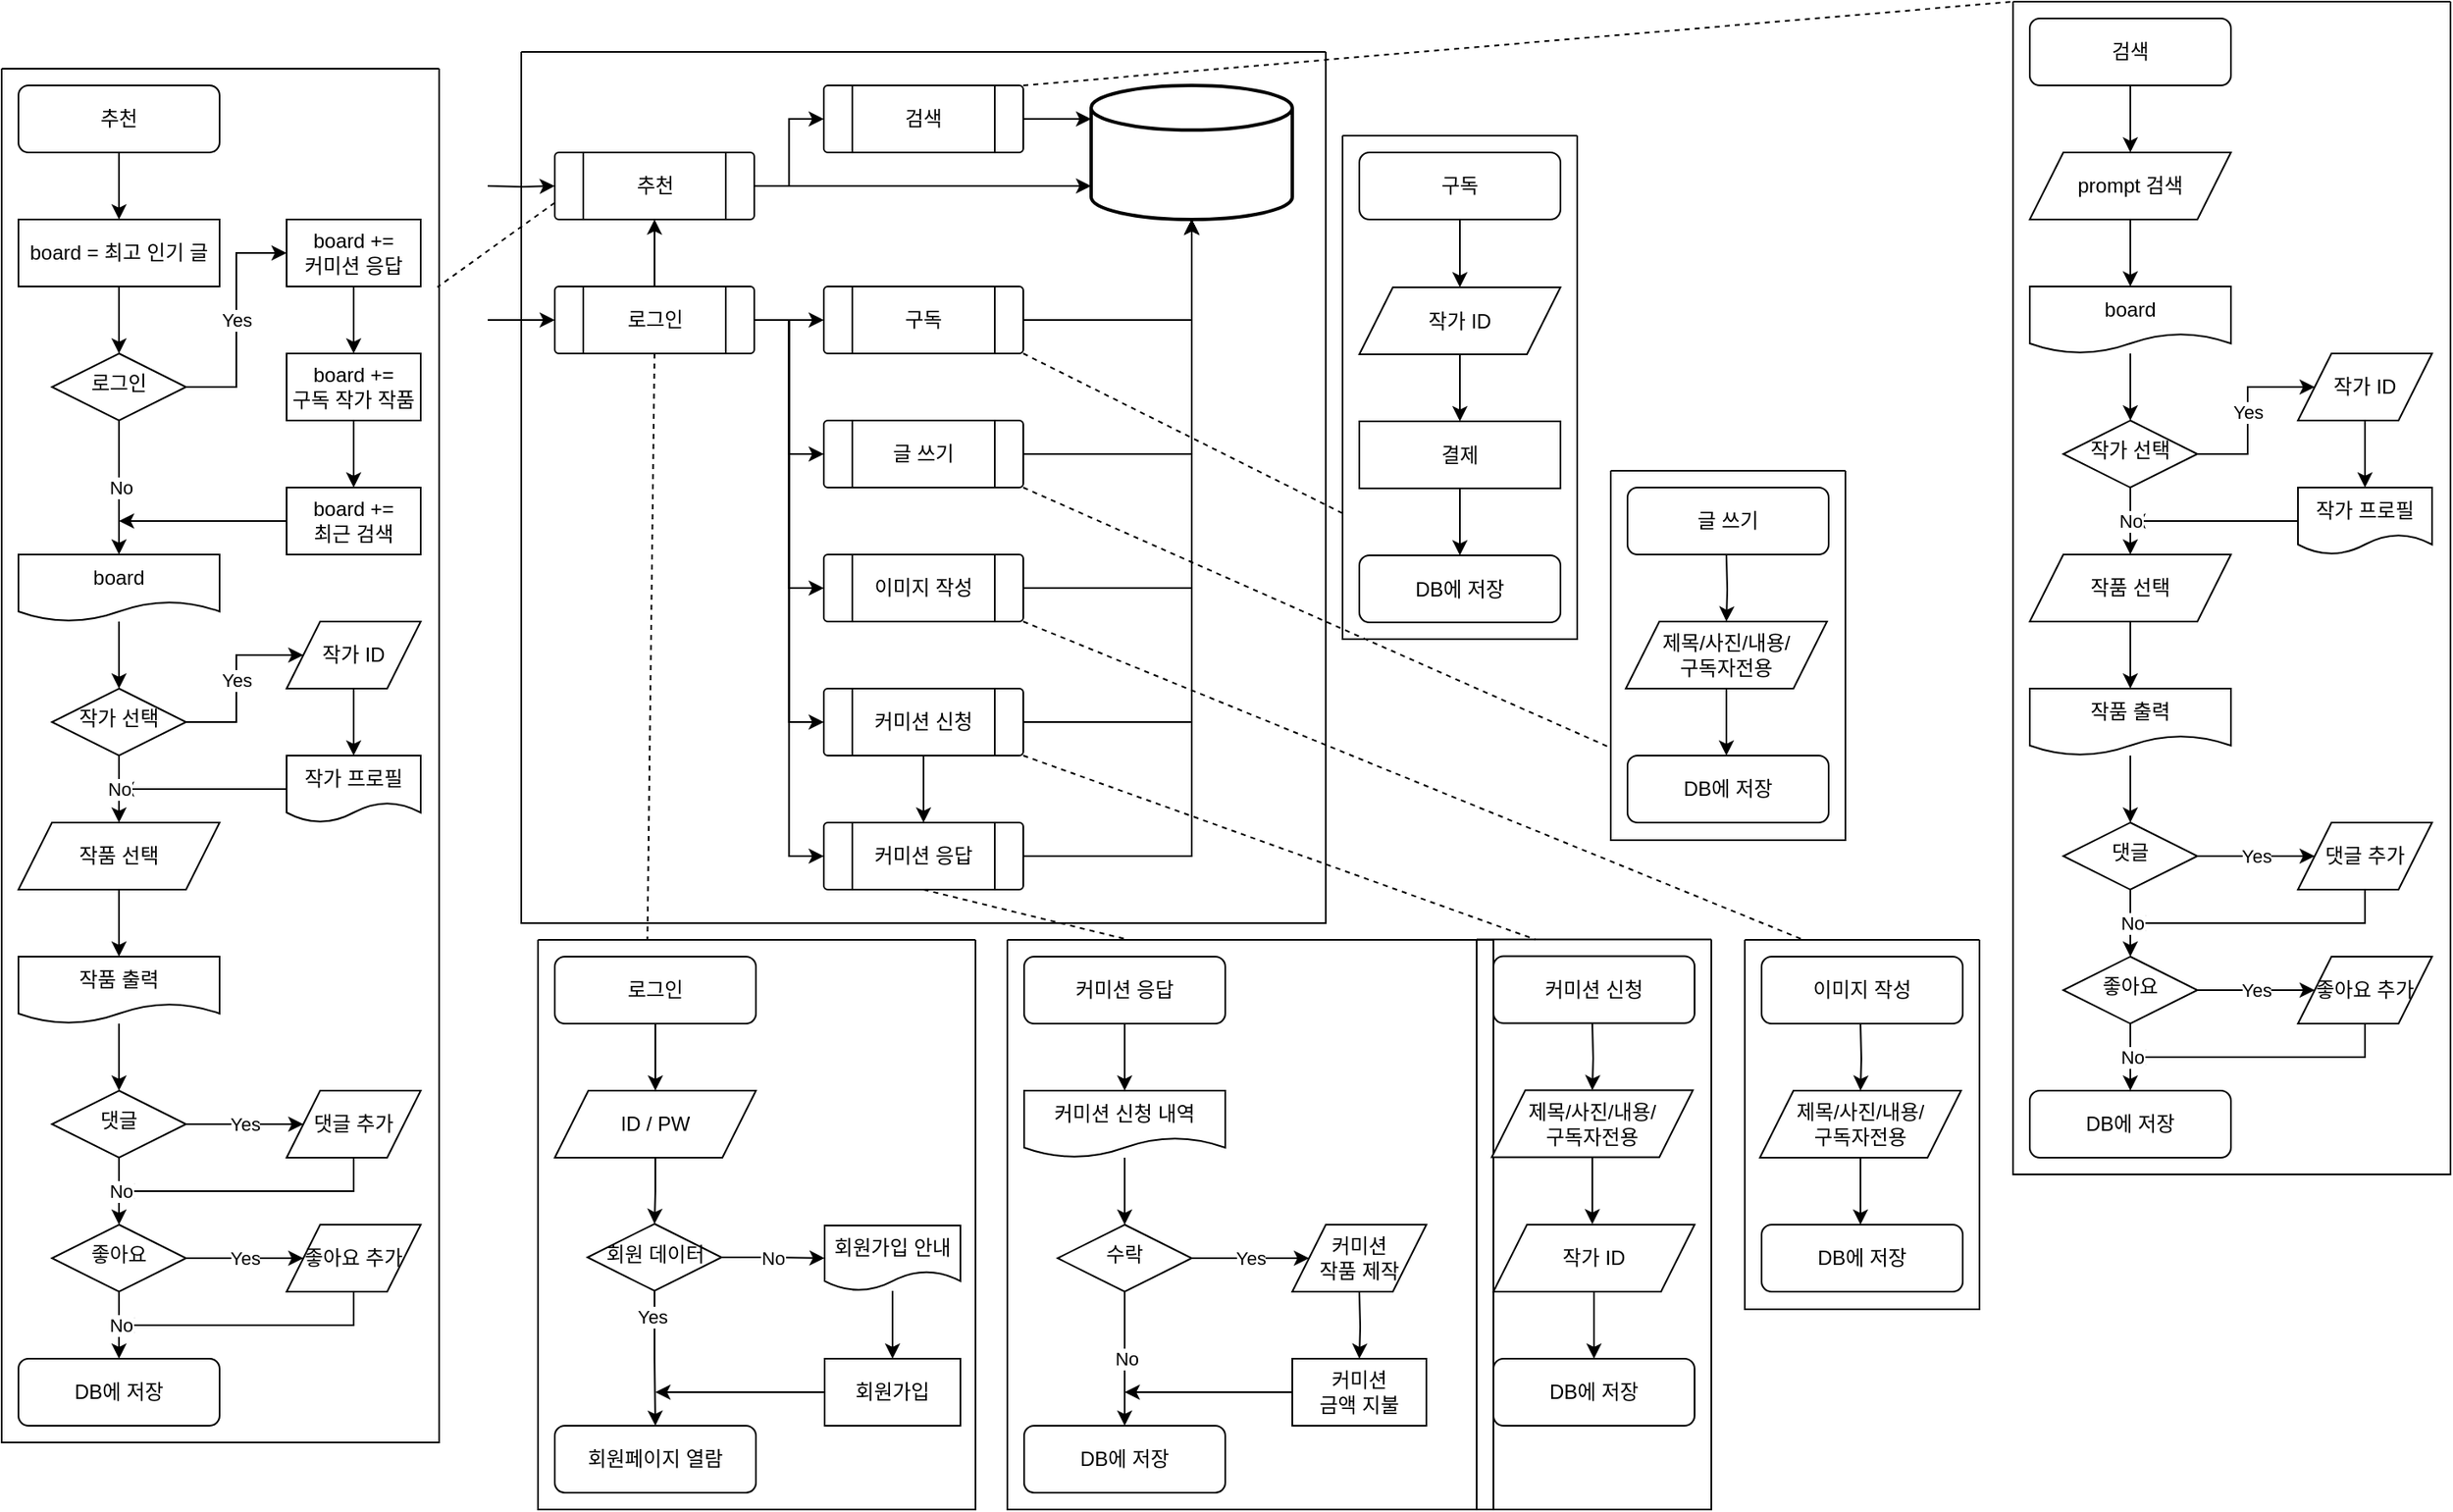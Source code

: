 <mxfile version="21.6.2" type="github">
  <diagram name="Page-1" id="c7558073-3199-34d8-9f00-42111426c3f3">
    <mxGraphModel dx="-404" dy="-124" grid="1" gridSize="10" guides="1" tooltips="1" connect="1" arrows="1" fold="1" page="1" pageScale="1" pageWidth="826" pageHeight="1169" background="none" math="0" shadow="0">
      <root>
        <mxCell id="0" />
        <mxCell id="1" parent="0" />
        <mxCell id="W5FHBdrVrM4bAVWQO_oc-2" value="글 쓰기" style="rounded=1;whiteSpace=wrap;html=1;fontSize=12;glass=0;strokeWidth=1;shadow=0;" vertex="1" parent="1">
          <mxGeometry x="3520" y="1480" width="120" height="40" as="geometry" />
        </mxCell>
        <mxCell id="W5FHBdrVrM4bAVWQO_oc-13" value="로그인" style="rounded=1;whiteSpace=wrap;html=1;fontSize=12;glass=0;strokeWidth=1;shadow=0;" vertex="1" parent="1">
          <mxGeometry x="2880" y="1760" width="120" height="40" as="geometry" />
        </mxCell>
        <mxCell id="W5FHBdrVrM4bAVWQO_oc-14" style="edgeStyle=orthogonalEdgeStyle;rounded=0;orthogonalLoop=1;jettySize=auto;html=1;entryX=0.5;entryY=0;entryDx=0;entryDy=0;" edge="1" source="W5FHBdrVrM4bAVWQO_oc-17" target="W5FHBdrVrM4bAVWQO_oc-18" parent="1">
          <mxGeometry relative="1" as="geometry">
            <mxPoint x="2930" y="2410" as="targetPoint" />
          </mxGeometry>
        </mxCell>
        <mxCell id="W5FHBdrVrM4bAVWQO_oc-15" value="Yes" style="edgeLabel;html=1;align=center;verticalAlign=middle;resizable=0;points=[];" vertex="1" connectable="0" parent="W5FHBdrVrM4bAVWQO_oc-14">
          <mxGeometry x="-0.622" y="-2" relative="1" as="geometry">
            <mxPoint as="offset" />
          </mxGeometry>
        </mxCell>
        <mxCell id="W5FHBdrVrM4bAVWQO_oc-16" value="No" style="edgeStyle=orthogonalEdgeStyle;rounded=0;orthogonalLoop=1;jettySize=auto;html=1;exitX=1;exitY=0.5;exitDx=0;exitDy=0;entryX=0;entryY=0.5;entryDx=0;entryDy=0;" edge="1" source="W5FHBdrVrM4bAVWQO_oc-17" target="W5FHBdrVrM4bAVWQO_oc-26" parent="1">
          <mxGeometry relative="1" as="geometry" />
        </mxCell>
        <mxCell id="W5FHBdrVrM4bAVWQO_oc-17" value="회원 데이터" style="rhombus;whiteSpace=wrap;html=1;shadow=0;fontFamily=Helvetica;fontSize=12;align=center;strokeWidth=1;spacing=6;spacingTop=-4;" vertex="1" parent="1">
          <mxGeometry x="2899.5" y="1919.5" width="80" height="40" as="geometry" />
        </mxCell>
        <mxCell id="W5FHBdrVrM4bAVWQO_oc-18" value="회원페이지 열람" style="rounded=1;whiteSpace=wrap;html=1;fontSize=12;glass=0;strokeWidth=1;shadow=0;" vertex="1" parent="1">
          <mxGeometry x="2880" y="2040" width="120" height="40" as="geometry" />
        </mxCell>
        <mxCell id="W5FHBdrVrM4bAVWQO_oc-19" style="edgeStyle=orthogonalEdgeStyle;rounded=0;orthogonalLoop=1;jettySize=auto;html=1;entryX=0.5;entryY=0;entryDx=0;entryDy=0;exitX=0.5;exitY=1;exitDx=0;exitDy=0;" edge="1" source="W5FHBdrVrM4bAVWQO_oc-13" target="W5FHBdrVrM4bAVWQO_oc-21" parent="1">
          <mxGeometry relative="1" as="geometry">
            <mxPoint x="2940" y="1874" as="sourcePoint" />
          </mxGeometry>
        </mxCell>
        <mxCell id="W5FHBdrVrM4bAVWQO_oc-20" style="edgeStyle=orthogonalEdgeStyle;rounded=0;orthogonalLoop=1;jettySize=auto;html=1;entryX=0.5;entryY=0;entryDx=0;entryDy=0;" edge="1" source="W5FHBdrVrM4bAVWQO_oc-21" target="W5FHBdrVrM4bAVWQO_oc-17" parent="1">
          <mxGeometry relative="1" as="geometry" />
        </mxCell>
        <mxCell id="W5FHBdrVrM4bAVWQO_oc-21" value="ID / PW" style="shape=parallelogram;perimeter=parallelogramPerimeter;whiteSpace=wrap;html=1;fixedSize=1;" vertex="1" parent="1">
          <mxGeometry x="2880" y="1840" width="120" height="40" as="geometry" />
        </mxCell>
        <mxCell id="W5FHBdrVrM4bAVWQO_oc-22" style="edgeStyle=orthogonalEdgeStyle;rounded=0;orthogonalLoop=1;jettySize=auto;html=1;" edge="1" source="W5FHBdrVrM4bAVWQO_oc-23" parent="1">
          <mxGeometry relative="1" as="geometry">
            <mxPoint x="2940" y="2020" as="targetPoint" />
          </mxGeometry>
        </mxCell>
        <mxCell id="W5FHBdrVrM4bAVWQO_oc-23" value="회원가입" style="rounded=0;whiteSpace=wrap;html=1;" vertex="1" parent="1">
          <mxGeometry x="3041" y="2000" width="81" height="40" as="geometry" />
        </mxCell>
        <mxCell id="W5FHBdrVrM4bAVWQO_oc-25" style="edgeStyle=orthogonalEdgeStyle;rounded=0;orthogonalLoop=1;jettySize=auto;html=1;entryX=0.5;entryY=0;entryDx=0;entryDy=0;" edge="1" source="W5FHBdrVrM4bAVWQO_oc-26" target="W5FHBdrVrM4bAVWQO_oc-23" parent="1">
          <mxGeometry relative="1" as="geometry" />
        </mxCell>
        <mxCell id="W5FHBdrVrM4bAVWQO_oc-26" value="회원가입 안내" style="shape=document;whiteSpace=wrap;html=1;boundedLbl=1;" vertex="1" parent="1">
          <mxGeometry x="3041" y="1920.5" width="81" height="39" as="geometry" />
        </mxCell>
        <mxCell id="W5FHBdrVrM4bAVWQO_oc-27" style="edgeStyle=orthogonalEdgeStyle;rounded=0;orthogonalLoop=1;jettySize=auto;html=1;" edge="1" source="W5FHBdrVrM4bAVWQO_oc-28" parent="1">
          <mxGeometry relative="1" as="geometry">
            <mxPoint x="3220" y="1840" as="targetPoint" />
          </mxGeometry>
        </mxCell>
        <mxCell id="W5FHBdrVrM4bAVWQO_oc-28" value="커미션 응답" style="rounded=1;whiteSpace=wrap;html=1;fontSize=12;glass=0;strokeWidth=1;shadow=0;" vertex="1" parent="1">
          <mxGeometry x="3160" y="1760" width="120" height="40" as="geometry" />
        </mxCell>
        <mxCell id="W5FHBdrVrM4bAVWQO_oc-39" value="" style="swimlane;whiteSpace=wrap;html=1;startSize=0;" vertex="1" parent="1">
          <mxGeometry x="3510" y="1470" width="140" height="220.5" as="geometry" />
        </mxCell>
        <mxCell id="W5FHBdrVrM4bAVWQO_oc-7" style="edgeStyle=orthogonalEdgeStyle;rounded=0;orthogonalLoop=1;jettySize=auto;html=1;entryX=0.5;entryY=0;entryDx=0;entryDy=0;" edge="1" target="W5FHBdrVrM4bAVWQO_oc-9" parent="W5FHBdrVrM4bAVWQO_oc-39">
          <mxGeometry relative="1" as="geometry">
            <mxPoint x="69" y="50" as="sourcePoint" />
          </mxGeometry>
        </mxCell>
        <mxCell id="W5FHBdrVrM4bAVWQO_oc-8" style="edgeStyle=orthogonalEdgeStyle;rounded=0;orthogonalLoop=1;jettySize=auto;html=1;entryX=0.5;entryY=0;entryDx=0;entryDy=0;" edge="1" source="W5FHBdrVrM4bAVWQO_oc-9" parent="W5FHBdrVrM4bAVWQO_oc-39">
          <mxGeometry relative="1" as="geometry">
            <mxPoint x="69" y="170" as="targetPoint" />
          </mxGeometry>
        </mxCell>
        <mxCell id="W5FHBdrVrM4bAVWQO_oc-9" value="제목/사진/내용/&lt;br&gt;구독자전용" style="shape=parallelogram;perimeter=parallelogramPerimeter;whiteSpace=wrap;html=1;fixedSize=1;" vertex="1" parent="W5FHBdrVrM4bAVWQO_oc-39">
          <mxGeometry x="9" y="90" width="120" height="40" as="geometry" />
        </mxCell>
        <mxCell id="W5FHBdrVrM4bAVWQO_oc-6" value="DB에 저장" style="rounded=1;whiteSpace=wrap;html=1;fontSize=12;glass=0;strokeWidth=1;shadow=0;" vertex="1" parent="W5FHBdrVrM4bAVWQO_oc-39">
          <mxGeometry x="10" y="170" width="120" height="40" as="geometry" />
        </mxCell>
        <mxCell id="W5FHBdrVrM4bAVWQO_oc-41" value="" style="swimlane;whiteSpace=wrap;html=1;startSize=0;" vertex="1" parent="1">
          <mxGeometry x="2870" y="1750" width="261" height="340" as="geometry" />
        </mxCell>
        <mxCell id="W5FHBdrVrM4bAVWQO_oc-42" value="" style="swimlane;startSize=0;" vertex="1" parent="1">
          <mxGeometry x="3150" y="1750" width="290" height="340" as="geometry" />
        </mxCell>
        <mxCell id="W5FHBdrVrM4bAVWQO_oc-31" value="커미션 신청 내역" style="shape=document;whiteSpace=wrap;html=1;boundedLbl=1;" vertex="1" parent="W5FHBdrVrM4bAVWQO_oc-42">
          <mxGeometry x="10" y="90" width="120" height="40" as="geometry" />
        </mxCell>
        <mxCell id="W5FHBdrVrM4bAVWQO_oc-32" value="Yes" style="edgeStyle=orthogonalEdgeStyle;rounded=0;orthogonalLoop=1;jettySize=auto;html=1;entryX=0;entryY=0.5;entryDx=0;entryDy=0;" edge="1" source="W5FHBdrVrM4bAVWQO_oc-34" parent="W5FHBdrVrM4bAVWQO_oc-42" target="W5FHBdrVrM4bAVWQO_oc-186">
          <mxGeometry relative="1" as="geometry">
            <mxPoint x="170" y="190" as="targetPoint" />
          </mxGeometry>
        </mxCell>
        <mxCell id="W5FHBdrVrM4bAVWQO_oc-33" value="No" style="edgeStyle=orthogonalEdgeStyle;rounded=0;orthogonalLoop=1;jettySize=auto;html=1;entryX=0.5;entryY=0;entryDx=0;entryDy=0;" edge="1" source="W5FHBdrVrM4bAVWQO_oc-34" parent="W5FHBdrVrM4bAVWQO_oc-42">
          <mxGeometry relative="1" as="geometry">
            <mxPoint x="70" y="290" as="targetPoint" />
          </mxGeometry>
        </mxCell>
        <mxCell id="W5FHBdrVrM4bAVWQO_oc-34" value="수락" style="rhombus;whiteSpace=wrap;html=1;shadow=0;fontFamily=Helvetica;fontSize=12;align=center;strokeWidth=1;spacing=6;spacingTop=-4;" vertex="1" parent="W5FHBdrVrM4bAVWQO_oc-42">
          <mxGeometry x="30" y="170" width="80" height="40" as="geometry" />
        </mxCell>
        <mxCell id="W5FHBdrVrM4bAVWQO_oc-30" style="edgeStyle=orthogonalEdgeStyle;rounded=0;orthogonalLoop=1;jettySize=auto;html=1;" edge="1" source="W5FHBdrVrM4bAVWQO_oc-31" target="W5FHBdrVrM4bAVWQO_oc-34" parent="W5FHBdrVrM4bAVWQO_oc-42">
          <mxGeometry relative="1" as="geometry" />
        </mxCell>
        <mxCell id="W5FHBdrVrM4bAVWQO_oc-36" style="edgeStyle=orthogonalEdgeStyle;rounded=0;orthogonalLoop=1;jettySize=auto;html=1;" edge="1" source="W5FHBdrVrM4bAVWQO_oc-37" parent="W5FHBdrVrM4bAVWQO_oc-42">
          <mxGeometry relative="1" as="geometry">
            <mxPoint x="70" y="270" as="targetPoint" />
          </mxGeometry>
        </mxCell>
        <mxCell id="W5FHBdrVrM4bAVWQO_oc-37" value="커미션 &lt;br&gt;금액 지불" style="rounded=0;whiteSpace=wrap;html=1;" vertex="1" parent="W5FHBdrVrM4bAVWQO_oc-42">
          <mxGeometry x="170" y="250" width="80" height="40" as="geometry" />
        </mxCell>
        <mxCell id="W5FHBdrVrM4bAVWQO_oc-38" value="DB에 저장" style="rounded=1;whiteSpace=wrap;html=1;fontSize=12;glass=0;strokeWidth=1;shadow=0;" vertex="1" parent="W5FHBdrVrM4bAVWQO_oc-42">
          <mxGeometry x="10" y="290" width="120" height="40" as="geometry" />
        </mxCell>
        <mxCell id="W5FHBdrVrM4bAVWQO_oc-185" style="edgeStyle=orthogonalEdgeStyle;rounded=0;orthogonalLoop=1;jettySize=auto;html=1;entryX=0.5;entryY=0;entryDx=0;entryDy=0;" edge="1" parent="W5FHBdrVrM4bAVWQO_oc-42" target="W5FHBdrVrM4bAVWQO_oc-37">
          <mxGeometry relative="1" as="geometry">
            <mxPoint x="210" y="210" as="sourcePoint" />
          </mxGeometry>
        </mxCell>
        <mxCell id="W5FHBdrVrM4bAVWQO_oc-186" value="커미션 &lt;br&gt;작품 제작" style="shape=parallelogram;perimeter=parallelogramPerimeter;whiteSpace=wrap;html=1;fixedSize=1;" vertex="1" parent="W5FHBdrVrM4bAVWQO_oc-42">
          <mxGeometry x="170" y="170" width="80" height="40" as="geometry" />
        </mxCell>
        <mxCell id="W5FHBdrVrM4bAVWQO_oc-110" value="구독" style="rounded=1;whiteSpace=wrap;html=1;fontSize=12;glass=0;strokeWidth=1;shadow=0;" vertex="1" parent="1">
          <mxGeometry x="3360" y="1280" width="120" height="40" as="geometry" />
        </mxCell>
        <mxCell id="W5FHBdrVrM4bAVWQO_oc-115" style="edgeStyle=orthogonalEdgeStyle;rounded=0;orthogonalLoop=1;jettySize=auto;html=1;entryX=0.5;entryY=0;entryDx=0;entryDy=0;exitX=0.5;exitY=1;exitDx=0;exitDy=0;" edge="1" target="W5FHBdrVrM4bAVWQO_oc-114" parent="1" source="W5FHBdrVrM4bAVWQO_oc-110">
          <mxGeometry relative="1" as="geometry">
            <mxPoint x="3420" y="1400" as="sourcePoint" />
          </mxGeometry>
        </mxCell>
        <mxCell id="W5FHBdrVrM4bAVWQO_oc-118" value="" style="swimlane;whiteSpace=wrap;html=1;startSize=0;" vertex="1" parent="1">
          <mxGeometry x="3350" y="1270" width="140" height="300.5" as="geometry" />
        </mxCell>
        <mxCell id="W5FHBdrVrM4bAVWQO_oc-111" value="DB에 저장" style="rounded=1;whiteSpace=wrap;html=1;fontSize=12;glass=0;strokeWidth=1;shadow=0;" vertex="1" parent="W5FHBdrVrM4bAVWQO_oc-118">
          <mxGeometry x="10" y="250.5" width="120" height="40" as="geometry" />
        </mxCell>
        <mxCell id="W5FHBdrVrM4bAVWQO_oc-113" style="edgeStyle=orthogonalEdgeStyle;rounded=0;orthogonalLoop=1;jettySize=auto;html=1;entryX=0.5;entryY=0;entryDx=0;entryDy=0;" edge="1" source="W5FHBdrVrM4bAVWQO_oc-114" parent="W5FHBdrVrM4bAVWQO_oc-118">
          <mxGeometry relative="1" as="geometry">
            <mxPoint x="70" y="170.5" as="targetPoint" />
          </mxGeometry>
        </mxCell>
        <mxCell id="W5FHBdrVrM4bAVWQO_oc-114" value="작가 ID" style="shape=parallelogram;perimeter=parallelogramPerimeter;whiteSpace=wrap;html=1;fixedSize=1;" vertex="1" parent="W5FHBdrVrM4bAVWQO_oc-118">
          <mxGeometry x="10" y="90.5" width="120" height="40" as="geometry" />
        </mxCell>
        <mxCell id="W5FHBdrVrM4bAVWQO_oc-116" style="edgeStyle=orthogonalEdgeStyle;rounded=0;orthogonalLoop=1;jettySize=auto;html=1;" edge="1" source="W5FHBdrVrM4bAVWQO_oc-117" target="W5FHBdrVrM4bAVWQO_oc-111" parent="W5FHBdrVrM4bAVWQO_oc-118">
          <mxGeometry relative="1" as="geometry" />
        </mxCell>
        <mxCell id="W5FHBdrVrM4bAVWQO_oc-117" value="결제" style="rounded=0;whiteSpace=wrap;html=1;" vertex="1" parent="W5FHBdrVrM4bAVWQO_oc-118">
          <mxGeometry x="10" y="170.5" width="120" height="40" as="geometry" />
        </mxCell>
        <mxCell id="W5FHBdrVrM4bAVWQO_oc-135" value="" style="swimlane;startSize=0;" vertex="1" parent="1">
          <mxGeometry x="2860" y="1220" width="480" height="520" as="geometry" />
        </mxCell>
        <mxCell id="W5FHBdrVrM4bAVWQO_oc-126" value="커미션 응답" style="verticalLabelPosition=middle;verticalAlign=middle;html=1;shape=process;whiteSpace=wrap;rounded=1;size=0.14;arcSize=6;labelPosition=center;align=center;" vertex="1" parent="W5FHBdrVrM4bAVWQO_oc-135">
          <mxGeometry x="180.5" y="460" width="119" height="40" as="geometry" />
        </mxCell>
        <mxCell id="W5FHBdrVrM4bAVWQO_oc-163" style="edgeStyle=orthogonalEdgeStyle;rounded=0;orthogonalLoop=1;jettySize=auto;html=1;entryX=0.5;entryY=0;entryDx=0;entryDy=0;" edge="1" parent="W5FHBdrVrM4bAVWQO_oc-135" source="W5FHBdrVrM4bAVWQO_oc-161" target="W5FHBdrVrM4bAVWQO_oc-126">
          <mxGeometry relative="1" as="geometry" />
        </mxCell>
        <mxCell id="W5FHBdrVrM4bAVWQO_oc-161" value="커미션 신청" style="verticalLabelPosition=middle;verticalAlign=middle;html=1;shape=process;whiteSpace=wrap;rounded=1;size=0.14;arcSize=6;labelPosition=center;align=center;" vertex="1" parent="W5FHBdrVrM4bAVWQO_oc-135">
          <mxGeometry x="180.5" y="380" width="119" height="40" as="geometry" />
        </mxCell>
        <mxCell id="W5FHBdrVrM4bAVWQO_oc-121" value="구독" style="verticalLabelPosition=middle;verticalAlign=middle;html=1;shape=process;whiteSpace=wrap;rounded=1;size=0.14;arcSize=6;labelPosition=center;align=center;" vertex="1" parent="W5FHBdrVrM4bAVWQO_oc-135">
          <mxGeometry x="180.5" y="140" width="119" height="40" as="geometry" />
        </mxCell>
        <mxCell id="W5FHBdrVrM4bAVWQO_oc-124" value="글 쓰기" style="verticalLabelPosition=middle;verticalAlign=middle;html=1;shape=process;whiteSpace=wrap;rounded=1;size=0.14;arcSize=6;labelPosition=center;align=center;" vertex="1" parent="W5FHBdrVrM4bAVWQO_oc-135">
          <mxGeometry x="180.5" y="220" width="119" height="40" as="geometry" />
        </mxCell>
        <mxCell id="W5FHBdrVrM4bAVWQO_oc-172" value="이미지 작성" style="verticalLabelPosition=middle;verticalAlign=middle;html=1;shape=process;whiteSpace=wrap;rounded=1;size=0.14;arcSize=6;labelPosition=center;align=center;" vertex="1" parent="W5FHBdrVrM4bAVWQO_oc-135">
          <mxGeometry x="180.5" y="300" width="119" height="40" as="geometry" />
        </mxCell>
        <mxCell id="W5FHBdrVrM4bAVWQO_oc-133" value="" style="strokeWidth=2;html=1;shape=mxgraph.flowchart.database;whiteSpace=wrap;" vertex="1" parent="W5FHBdrVrM4bAVWQO_oc-135">
          <mxGeometry x="340" y="20" width="120" height="80" as="geometry" />
        </mxCell>
        <mxCell id="W5FHBdrVrM4bAVWQO_oc-120" style="edgeStyle=orthogonalEdgeStyle;rounded=0;orthogonalLoop=1;jettySize=auto;html=1;" edge="1" source="W5FHBdrVrM4bAVWQO_oc-121" target="W5FHBdrVrM4bAVWQO_oc-133" parent="W5FHBdrVrM4bAVWQO_oc-135">
          <mxGeometry relative="1" as="geometry">
            <mxPoint x="520" y="100" as="targetPoint" />
          </mxGeometry>
        </mxCell>
        <mxCell id="W5FHBdrVrM4bAVWQO_oc-164" style="edgeStyle=orthogonalEdgeStyle;rounded=0;orthogonalLoop=1;jettySize=auto;html=1;" edge="1" parent="W5FHBdrVrM4bAVWQO_oc-135" source="W5FHBdrVrM4bAVWQO_oc-161" target="W5FHBdrVrM4bAVWQO_oc-133">
          <mxGeometry relative="1" as="geometry">
            <mxPoint x="520" y="100" as="targetPoint" />
          </mxGeometry>
        </mxCell>
        <mxCell id="W5FHBdrVrM4bAVWQO_oc-174" style="edgeStyle=orthogonalEdgeStyle;rounded=0;orthogonalLoop=1;jettySize=auto;html=1;" edge="1" parent="W5FHBdrVrM4bAVWQO_oc-135" source="W5FHBdrVrM4bAVWQO_oc-172" target="W5FHBdrVrM4bAVWQO_oc-133">
          <mxGeometry relative="1" as="geometry">
            <mxPoint x="520" y="100" as="targetPoint" />
          </mxGeometry>
        </mxCell>
        <mxCell id="W5FHBdrVrM4bAVWQO_oc-123" style="edgeStyle=orthogonalEdgeStyle;rounded=0;orthogonalLoop=1;jettySize=auto;html=1;" edge="1" source="W5FHBdrVrM4bAVWQO_oc-124" parent="W5FHBdrVrM4bAVWQO_oc-135" target="W5FHBdrVrM4bAVWQO_oc-133">
          <mxGeometry relative="1" as="geometry">
            <mxPoint x="520" y="100" as="targetPoint" />
          </mxGeometry>
        </mxCell>
        <mxCell id="W5FHBdrVrM4bAVWQO_oc-125" style="edgeStyle=orthogonalEdgeStyle;rounded=0;orthogonalLoop=1;jettySize=auto;html=1;" edge="1" source="W5FHBdrVrM4bAVWQO_oc-126" parent="W5FHBdrVrM4bAVWQO_oc-135" target="W5FHBdrVrM4bAVWQO_oc-133">
          <mxGeometry relative="1" as="geometry">
            <mxPoint x="520" y="100" as="targetPoint" />
          </mxGeometry>
        </mxCell>
        <mxCell id="W5FHBdrVrM4bAVWQO_oc-109" value="로그인" style="verticalLabelPosition=middle;verticalAlign=middle;html=1;shape=process;whiteSpace=wrap;rounded=1;size=0.14;arcSize=6;labelPosition=center;align=center;" vertex="1" parent="W5FHBdrVrM4bAVWQO_oc-135">
          <mxGeometry x="20" y="140" width="119" height="40" as="geometry" />
        </mxCell>
        <mxCell id="W5FHBdrVrM4bAVWQO_oc-105" style="edgeStyle=orthogonalEdgeStyle;rounded=0;orthogonalLoop=1;jettySize=auto;html=1;entryX=0;entryY=0.5;entryDx=0;entryDy=0;" edge="1" source="W5FHBdrVrM4bAVWQO_oc-109" target="W5FHBdrVrM4bAVWQO_oc-121" parent="W5FHBdrVrM4bAVWQO_oc-135">
          <mxGeometry relative="1" as="geometry" />
        </mxCell>
        <mxCell id="W5FHBdrVrM4bAVWQO_oc-106" style="edgeStyle=orthogonalEdgeStyle;rounded=0;orthogonalLoop=1;jettySize=auto;html=1;entryX=0;entryY=0.5;entryDx=0;entryDy=0;" edge="1" source="W5FHBdrVrM4bAVWQO_oc-109" target="W5FHBdrVrM4bAVWQO_oc-124" parent="W5FHBdrVrM4bAVWQO_oc-135">
          <mxGeometry relative="1" as="geometry" />
        </mxCell>
        <mxCell id="W5FHBdrVrM4bAVWQO_oc-107" style="edgeStyle=orthogonalEdgeStyle;rounded=0;orthogonalLoop=1;jettySize=auto;html=1;entryX=0;entryY=0.5;entryDx=0;entryDy=0;" edge="1" source="W5FHBdrVrM4bAVWQO_oc-109" target="W5FHBdrVrM4bAVWQO_oc-126" parent="W5FHBdrVrM4bAVWQO_oc-135">
          <mxGeometry relative="1" as="geometry" />
        </mxCell>
        <mxCell id="W5FHBdrVrM4bAVWQO_oc-162" style="edgeStyle=orthogonalEdgeStyle;rounded=0;orthogonalLoop=1;jettySize=auto;html=1;entryX=0;entryY=0.5;entryDx=0;entryDy=0;exitX=1;exitY=0.5;exitDx=0;exitDy=0;" edge="1" parent="W5FHBdrVrM4bAVWQO_oc-135" source="W5FHBdrVrM4bAVWQO_oc-109" target="W5FHBdrVrM4bAVWQO_oc-161">
          <mxGeometry relative="1" as="geometry">
            <mxPoint x="149" y="130" as="sourcePoint" />
            <mxPoint x="190" y="210" as="targetPoint" />
          </mxGeometry>
        </mxCell>
        <mxCell id="W5FHBdrVrM4bAVWQO_oc-173" style="edgeStyle=orthogonalEdgeStyle;rounded=0;orthogonalLoop=1;jettySize=auto;html=1;entryX=0;entryY=0.5;entryDx=0;entryDy=0;" edge="1" parent="W5FHBdrVrM4bAVWQO_oc-135" source="W5FHBdrVrM4bAVWQO_oc-109" target="W5FHBdrVrM4bAVWQO_oc-172">
          <mxGeometry relative="1" as="geometry" />
        </mxCell>
        <mxCell id="W5FHBdrVrM4bAVWQO_oc-192" style="edgeStyle=orthogonalEdgeStyle;rounded=0;orthogonalLoop=1;jettySize=auto;html=1;entryX=0;entryY=0.5;entryDx=0;entryDy=0;" edge="1" parent="W5FHBdrVrM4bAVWQO_oc-135" source="W5FHBdrVrM4bAVWQO_oc-128" target="W5FHBdrVrM4bAVWQO_oc-189">
          <mxGeometry relative="1" as="geometry" />
        </mxCell>
        <mxCell id="W5FHBdrVrM4bAVWQO_oc-128" value="추천" style="verticalLabelPosition=middle;verticalAlign=middle;html=1;shape=process;whiteSpace=wrap;rounded=1;size=0.14;arcSize=6;labelPosition=center;align=center;" vertex="1" parent="W5FHBdrVrM4bAVWQO_oc-135">
          <mxGeometry x="20" y="60" width="119" height="40" as="geometry" />
        </mxCell>
        <mxCell id="W5FHBdrVrM4bAVWQO_oc-134" style="edgeStyle=orthogonalEdgeStyle;rounded=0;orthogonalLoop=1;jettySize=auto;html=1;entryX=0;entryY=0.5;entryDx=0;entryDy=0;" edge="1" target="W5FHBdrVrM4bAVWQO_oc-128" parent="W5FHBdrVrM4bAVWQO_oc-135">
          <mxGeometry relative="1" as="geometry">
            <mxPoint x="-20" y="80" as="sourcePoint" />
            <mxPoint x="30" y="170" as="targetPoint" />
          </mxGeometry>
        </mxCell>
        <mxCell id="W5FHBdrVrM4bAVWQO_oc-108" style="edgeStyle=orthogonalEdgeStyle;rounded=0;orthogonalLoop=1;jettySize=auto;html=1;entryX=0.5;entryY=1;entryDx=0;entryDy=0;" edge="1" source="W5FHBdrVrM4bAVWQO_oc-109" target="W5FHBdrVrM4bAVWQO_oc-128" parent="W5FHBdrVrM4bAVWQO_oc-135">
          <mxGeometry relative="1" as="geometry" />
        </mxCell>
        <mxCell id="W5FHBdrVrM4bAVWQO_oc-127" style="edgeStyle=orthogonalEdgeStyle;rounded=0;orthogonalLoop=1;jettySize=auto;html=1;" edge="1" source="W5FHBdrVrM4bAVWQO_oc-128" target="W5FHBdrVrM4bAVWQO_oc-133" parent="W5FHBdrVrM4bAVWQO_oc-135">
          <mxGeometry relative="1" as="geometry">
            <mxPoint x="79.5" y="100" as="sourcePoint" />
            <mxPoint x="460" y="80" as="targetPoint" />
            <Array as="points">
              <mxPoint x="290" y="80" />
              <mxPoint x="290" y="80" />
            </Array>
          </mxGeometry>
        </mxCell>
        <mxCell id="W5FHBdrVrM4bAVWQO_oc-188" style="rounded=0;orthogonalLoop=1;jettySize=auto;html=1;" edge="1" parent="W5FHBdrVrM4bAVWQO_oc-135">
          <mxGeometry relative="1" as="geometry">
            <mxPoint x="-20" y="160" as="sourcePoint" />
            <mxPoint x="20" y="160" as="targetPoint" />
          </mxGeometry>
        </mxCell>
        <mxCell id="W5FHBdrVrM4bAVWQO_oc-191" style="edgeStyle=orthogonalEdgeStyle;rounded=0;orthogonalLoop=1;jettySize=auto;html=1;" edge="1" parent="W5FHBdrVrM4bAVWQO_oc-135" source="W5FHBdrVrM4bAVWQO_oc-189" target="W5FHBdrVrM4bAVWQO_oc-133">
          <mxGeometry relative="1" as="geometry">
            <Array as="points">
              <mxPoint x="420" y="40" />
              <mxPoint x="420" y="40" />
            </Array>
          </mxGeometry>
        </mxCell>
        <mxCell id="W5FHBdrVrM4bAVWQO_oc-189" value="검색" style="verticalLabelPosition=middle;verticalAlign=middle;html=1;shape=process;whiteSpace=wrap;rounded=1;size=0.14;arcSize=6;labelPosition=center;align=center;" vertex="1" parent="W5FHBdrVrM4bAVWQO_oc-135">
          <mxGeometry x="180.5" y="20" width="119" height="40" as="geometry" />
        </mxCell>
        <mxCell id="W5FHBdrVrM4bAVWQO_oc-137" value="" style="endArrow=none;dashed=1;html=1;rounded=0;entryX=0.25;entryY=0;entryDx=0;entryDy=0;exitX=0.5;exitY=1;exitDx=0;exitDy=0;" edge="1" source="W5FHBdrVrM4bAVWQO_oc-109" target="W5FHBdrVrM4bAVWQO_oc-41" parent="1">
          <mxGeometry width="50" height="50" relative="1" as="geometry">
            <mxPoint x="3730" y="1611" as="sourcePoint" />
            <mxPoint x="3000.5" y="1710" as="targetPoint" />
          </mxGeometry>
        </mxCell>
        <mxCell id="W5FHBdrVrM4bAVWQO_oc-138" value="" style="endArrow=none;dashed=1;html=1;rounded=0;entryX=0;entryY=0.75;entryDx=0;entryDy=0;exitX=1;exitY=1;exitDx=0;exitDy=0;" edge="1" source="W5FHBdrVrM4bAVWQO_oc-121" target="W5FHBdrVrM4bAVWQO_oc-118" parent="1">
          <mxGeometry width="50" height="50" relative="1" as="geometry">
            <mxPoint x="3269" y="1711" as="sourcePoint" />
            <mxPoint x="3311" y="1560" as="targetPoint" />
          </mxGeometry>
        </mxCell>
        <mxCell id="W5FHBdrVrM4bAVWQO_oc-139" value="" style="endArrow=none;dashed=1;html=1;rounded=0;entryX=0.25;entryY=0;entryDx=0;entryDy=0;exitX=0.5;exitY=1;exitDx=0;exitDy=0;" edge="1" source="W5FHBdrVrM4bAVWQO_oc-126" target="W5FHBdrVrM4bAVWQO_oc-42" parent="1">
          <mxGeometry width="50" height="50" relative="1" as="geometry">
            <mxPoint x="3090" y="1490" as="sourcePoint" />
            <mxPoint x="3222.5" y="1710" as="targetPoint" />
          </mxGeometry>
        </mxCell>
        <mxCell id="W5FHBdrVrM4bAVWQO_oc-140" value="" style="endArrow=none;dashed=1;html=1;rounded=0;entryX=0;entryY=0.75;entryDx=0;entryDy=0;exitX=1;exitY=1;exitDx=0;exitDy=0;" edge="1" source="W5FHBdrVrM4bAVWQO_oc-124" target="W5FHBdrVrM4bAVWQO_oc-39" parent="1">
          <mxGeometry width="50" height="50" relative="1" as="geometry">
            <mxPoint x="3250" y="1690" as="sourcePoint" />
            <mxPoint x="3245" y="1780" as="targetPoint" />
          </mxGeometry>
        </mxCell>
        <mxCell id="W5FHBdrVrM4bAVWQO_oc-141" value="" style="endArrow=none;dashed=1;html=1;rounded=0;exitX=0;exitY=0.75;exitDx=0;exitDy=0;entryX=0.996;entryY=0.159;entryDx=0;entryDy=0;entryPerimeter=0;" edge="1" source="W5FHBdrVrM4bAVWQO_oc-128" target="W5FHBdrVrM4bAVWQO_oc-63" parent="1">
          <mxGeometry width="50" height="50" relative="1" as="geometry">
            <mxPoint x="3090" y="1530" as="sourcePoint" />
            <mxPoint x="2991" y="1780" as="targetPoint" />
          </mxGeometry>
        </mxCell>
        <mxCell id="W5FHBdrVrM4bAVWQO_oc-46" value="추천" style="rounded=1;whiteSpace=wrap;html=1;fontSize=12;glass=0;strokeWidth=1;shadow=0;" vertex="1" parent="1">
          <mxGeometry x="2560" y="1240" width="120" height="40" as="geometry" />
        </mxCell>
        <mxCell id="W5FHBdrVrM4bAVWQO_oc-47" value="작가 선택" style="rhombus;whiteSpace=wrap;html=1;shadow=0;fontFamily=Helvetica;fontSize=12;align=center;strokeWidth=1;spacing=6;spacingTop=-4;" vertex="1" parent="1">
          <mxGeometry x="2580" y="1600" width="80" height="40" as="geometry" />
        </mxCell>
        <mxCell id="W5FHBdrVrM4bAVWQO_oc-48" value="board +=&lt;br&gt;커미션 응답" style="rounded=0;whiteSpace=wrap;html=1;" vertex="1" parent="1">
          <mxGeometry x="2720" y="1320" width="80" height="40" as="geometry" />
        </mxCell>
        <mxCell id="W5FHBdrVrM4bAVWQO_oc-49" value="" style="edgeStyle=orthogonalEdgeStyle;rounded=0;orthogonalLoop=1;jettySize=auto;html=1;entryX=0.5;entryY=0;entryDx=0;entryDy=0;exitX=0.5;exitY=1;exitDx=0;exitDy=0;" edge="1" parent="1" source="W5FHBdrVrM4bAVWQO_oc-46" target="W5FHBdrVrM4bAVWQO_oc-50">
          <mxGeometry relative="1" as="geometry">
            <mxPoint x="2620" y="1280" as="sourcePoint" />
            <mxPoint x="2620" y="1400" as="targetPoint" />
          </mxGeometry>
        </mxCell>
        <mxCell id="W5FHBdrVrM4bAVWQO_oc-50" value="board = 최고 인기 글" style="rounded=0;whiteSpace=wrap;html=1;" vertex="1" parent="1">
          <mxGeometry x="2560" y="1320" width="120" height="40" as="geometry" />
        </mxCell>
        <mxCell id="W5FHBdrVrM4bAVWQO_oc-51" value="Yes" style="edgeStyle=orthogonalEdgeStyle;rounded=0;orthogonalLoop=1;jettySize=auto;html=1;entryX=0;entryY=0.5;entryDx=0;entryDy=0;" edge="1" parent="1" source="W5FHBdrVrM4bAVWQO_oc-53" target="W5FHBdrVrM4bAVWQO_oc-48">
          <mxGeometry relative="1" as="geometry" />
        </mxCell>
        <mxCell id="W5FHBdrVrM4bAVWQO_oc-52" value="No" style="edgeStyle=orthogonalEdgeStyle;rounded=0;orthogonalLoop=1;jettySize=auto;html=1;" edge="1" parent="1" source="W5FHBdrVrM4bAVWQO_oc-53">
          <mxGeometry relative="1" as="geometry">
            <mxPoint x="2620" y="1520" as="targetPoint" />
          </mxGeometry>
        </mxCell>
        <mxCell id="W5FHBdrVrM4bAVWQO_oc-53" value="로그인" style="rhombus;whiteSpace=wrap;html=1;shadow=0;fontFamily=Helvetica;fontSize=12;align=center;strokeWidth=1;spacing=6;spacingTop=-4;" vertex="1" parent="1">
          <mxGeometry x="2580" y="1400" width="80" height="40" as="geometry" />
        </mxCell>
        <mxCell id="W5FHBdrVrM4bAVWQO_oc-54" style="edgeStyle=orthogonalEdgeStyle;rounded=0;orthogonalLoop=1;jettySize=auto;html=1;entryX=0.5;entryY=0;entryDx=0;entryDy=0;" edge="1" parent="1" source="W5FHBdrVrM4bAVWQO_oc-50" target="W5FHBdrVrM4bAVWQO_oc-53">
          <mxGeometry relative="1" as="geometry" />
        </mxCell>
        <mxCell id="W5FHBdrVrM4bAVWQO_oc-55" style="edgeStyle=orthogonalEdgeStyle;rounded=0;orthogonalLoop=1;jettySize=auto;html=1;" edge="1" parent="1" source="W5FHBdrVrM4bAVWQO_oc-56">
          <mxGeometry relative="1" as="geometry">
            <mxPoint x="2620" y="1500" as="targetPoint" />
          </mxGeometry>
        </mxCell>
        <mxCell id="W5FHBdrVrM4bAVWQO_oc-56" value="board += &lt;br&gt;최근 검색" style="rounded=0;whiteSpace=wrap;html=1;" vertex="1" parent="1">
          <mxGeometry x="2720" y="1480" width="80" height="40" as="geometry" />
        </mxCell>
        <mxCell id="W5FHBdrVrM4bAVWQO_oc-57" style="edgeStyle=orthogonalEdgeStyle;rounded=0;orthogonalLoop=1;jettySize=auto;html=1;entryX=0.5;entryY=0;entryDx=0;entryDy=0;" edge="1" parent="1" source="W5FHBdrVrM4bAVWQO_oc-58" target="W5FHBdrVrM4bAVWQO_oc-47">
          <mxGeometry relative="1" as="geometry" />
        </mxCell>
        <mxCell id="W5FHBdrVrM4bAVWQO_oc-58" value="board" style="shape=document;whiteSpace=wrap;html=1;boundedLbl=1;" vertex="1" parent="1">
          <mxGeometry x="2560" y="1520" width="120" height="40" as="geometry" />
        </mxCell>
        <mxCell id="W5FHBdrVrM4bAVWQO_oc-59" style="edgeStyle=orthogonalEdgeStyle;rounded=0;orthogonalLoop=1;jettySize=auto;html=1;" edge="1" parent="1" source="W5FHBdrVrM4bAVWQO_oc-65">
          <mxGeometry relative="1" as="geometry">
            <mxPoint x="2620" y="1660" as="targetPoint" />
          </mxGeometry>
        </mxCell>
        <mxCell id="W5FHBdrVrM4bAVWQO_oc-60" value="" style="edgeStyle=orthogonalEdgeStyle;rounded=0;orthogonalLoop=1;jettySize=auto;html=1;" edge="1" parent="1" source="W5FHBdrVrM4bAVWQO_oc-48" target="W5FHBdrVrM4bAVWQO_oc-61">
          <mxGeometry relative="1" as="geometry">
            <mxPoint x="2760" y="1360" as="sourcePoint" />
            <mxPoint x="2760" y="1480" as="targetPoint" />
          </mxGeometry>
        </mxCell>
        <mxCell id="W5FHBdrVrM4bAVWQO_oc-61" value="board +=&lt;br&gt;구독 작가 작품" style="rounded=0;whiteSpace=wrap;html=1;" vertex="1" parent="1">
          <mxGeometry x="2720" y="1400" width="80" height="40" as="geometry" />
        </mxCell>
        <mxCell id="W5FHBdrVrM4bAVWQO_oc-62" style="edgeStyle=orthogonalEdgeStyle;rounded=0;orthogonalLoop=1;jettySize=auto;html=1;" edge="1" parent="1" source="W5FHBdrVrM4bAVWQO_oc-61" target="W5FHBdrVrM4bAVWQO_oc-56">
          <mxGeometry relative="1" as="geometry" />
        </mxCell>
        <mxCell id="W5FHBdrVrM4bAVWQO_oc-63" value="" style="swimlane;whiteSpace=wrap;html=1;startSize=0;" vertex="1" parent="1">
          <mxGeometry x="2550" y="1230" width="261" height="820" as="geometry" />
        </mxCell>
        <mxCell id="W5FHBdrVrM4bAVWQO_oc-64" value="작가 ID" style="shape=parallelogram;perimeter=parallelogramPerimeter;whiteSpace=wrap;html=1;fixedSize=1;" vertex="1" parent="W5FHBdrVrM4bAVWQO_oc-63">
          <mxGeometry x="170" y="330" width="80" height="40" as="geometry" />
        </mxCell>
        <mxCell id="W5FHBdrVrM4bAVWQO_oc-65" value="작가 프로필" style="shape=document;whiteSpace=wrap;html=1;boundedLbl=1;" vertex="1" parent="W5FHBdrVrM4bAVWQO_oc-63">
          <mxGeometry x="170" y="410" width="80" height="40" as="geometry" />
        </mxCell>
        <mxCell id="W5FHBdrVrM4bAVWQO_oc-66" style="edgeStyle=orthogonalEdgeStyle;rounded=0;orthogonalLoop=1;jettySize=auto;html=1;entryX=0.5;entryY=0;entryDx=0;entryDy=0;" edge="1" parent="W5FHBdrVrM4bAVWQO_oc-63" source="W5FHBdrVrM4bAVWQO_oc-64" target="W5FHBdrVrM4bAVWQO_oc-65">
          <mxGeometry relative="1" as="geometry" />
        </mxCell>
        <mxCell id="W5FHBdrVrM4bAVWQO_oc-67" value="작품 선택" style="shape=parallelogram;perimeter=parallelogramPerimeter;whiteSpace=wrap;html=1;fixedSize=1;" vertex="1" parent="W5FHBdrVrM4bAVWQO_oc-63">
          <mxGeometry x="10" y="450" width="120" height="40" as="geometry" />
        </mxCell>
        <mxCell id="W5FHBdrVrM4bAVWQO_oc-69" value="작품 출력" style="shape=document;whiteSpace=wrap;html=1;boundedLbl=1;" vertex="1" parent="W5FHBdrVrM4bAVWQO_oc-63">
          <mxGeometry x="10" y="530" width="120" height="40" as="geometry" />
        </mxCell>
        <mxCell id="W5FHBdrVrM4bAVWQO_oc-70" style="edgeStyle=orthogonalEdgeStyle;rounded=0;orthogonalLoop=1;jettySize=auto;html=1;entryX=0.5;entryY=0;entryDx=0;entryDy=0;" edge="1" parent="W5FHBdrVrM4bAVWQO_oc-63" source="W5FHBdrVrM4bAVWQO_oc-67" target="W5FHBdrVrM4bAVWQO_oc-69">
          <mxGeometry relative="1" as="geometry" />
        </mxCell>
        <mxCell id="W5FHBdrVrM4bAVWQO_oc-71" value="" style="edgeStyle=orthogonalEdgeStyle;rounded=0;orthogonalLoop=1;jettySize=auto;html=1;entryX=0.5;entryY=0;entryDx=0;entryDy=0;" edge="1" parent="W5FHBdrVrM4bAVWQO_oc-63" source="W5FHBdrVrM4bAVWQO_oc-69">
          <mxGeometry relative="1" as="geometry">
            <mxPoint x="70" y="570" as="sourcePoint" />
            <mxPoint x="70" y="610" as="targetPoint" />
          </mxGeometry>
        </mxCell>
        <mxCell id="W5FHBdrVrM4bAVWQO_oc-73" value="DB에 저장" style="rounded=1;whiteSpace=wrap;html=1;fontSize=12;glass=0;strokeWidth=1;shadow=0;" vertex="1" parent="W5FHBdrVrM4bAVWQO_oc-63">
          <mxGeometry x="10" y="770" width="120" height="40" as="geometry" />
        </mxCell>
        <mxCell id="W5FHBdrVrM4bAVWQO_oc-149" value="댓글" style="rhombus;whiteSpace=wrap;html=1;shadow=0;fontFamily=Helvetica;fontSize=12;align=center;strokeWidth=1;spacing=6;spacingTop=-4;" vertex="1" parent="W5FHBdrVrM4bAVWQO_oc-63">
          <mxGeometry x="30" y="610" width="80" height="40" as="geometry" />
        </mxCell>
        <mxCell id="W5FHBdrVrM4bAVWQO_oc-150" style="edgeStyle=orthogonalEdgeStyle;rounded=0;orthogonalLoop=1;jettySize=auto;html=1;exitX=0.5;exitY=1;exitDx=0;exitDy=0;" edge="1" parent="W5FHBdrVrM4bAVWQO_oc-63" source="W5FHBdrVrM4bAVWQO_oc-151">
          <mxGeometry relative="1" as="geometry">
            <mxPoint x="70" y="670" as="targetPoint" />
            <mxPoint x="170" y="670" as="sourcePoint" />
            <Array as="points">
              <mxPoint x="210" y="670" />
            </Array>
          </mxGeometry>
        </mxCell>
        <mxCell id="W5FHBdrVrM4bAVWQO_oc-151" value="댓글 추가" style="shape=parallelogram;perimeter=parallelogramPerimeter;whiteSpace=wrap;html=1;fixedSize=1;" vertex="1" parent="W5FHBdrVrM4bAVWQO_oc-63">
          <mxGeometry x="170" y="610" width="80" height="40" as="geometry" />
        </mxCell>
        <mxCell id="W5FHBdrVrM4bAVWQO_oc-154" value="Yes" style="edgeStyle=orthogonalEdgeStyle;rounded=0;orthogonalLoop=1;jettySize=auto;html=1;entryX=0;entryY=0.5;entryDx=0;entryDy=0;" edge="1" parent="W5FHBdrVrM4bAVWQO_oc-63" source="W5FHBdrVrM4bAVWQO_oc-149" target="W5FHBdrVrM4bAVWQO_oc-151">
          <mxGeometry relative="1" as="geometry">
            <mxPoint x="180" y="630" as="targetPoint" />
          </mxGeometry>
        </mxCell>
        <mxCell id="W5FHBdrVrM4bAVWQO_oc-155" value="No" style="edgeStyle=orthogonalEdgeStyle;rounded=0;orthogonalLoop=1;jettySize=auto;html=1;entryX=0.5;entryY=0;entryDx=0;entryDy=0;" edge="1" parent="W5FHBdrVrM4bAVWQO_oc-63" source="W5FHBdrVrM4bAVWQO_oc-149">
          <mxGeometry relative="1" as="geometry">
            <mxPoint x="70" y="690" as="targetPoint" />
          </mxGeometry>
        </mxCell>
        <mxCell id="W5FHBdrVrM4bAVWQO_oc-156" value="좋아요" style="rhombus;whiteSpace=wrap;html=1;shadow=0;fontFamily=Helvetica;fontSize=12;align=center;strokeWidth=1;spacing=6;spacingTop=-4;" vertex="1" parent="W5FHBdrVrM4bAVWQO_oc-63">
          <mxGeometry x="30" y="690" width="80" height="40" as="geometry" />
        </mxCell>
        <mxCell id="W5FHBdrVrM4bAVWQO_oc-157" style="edgeStyle=orthogonalEdgeStyle;rounded=0;orthogonalLoop=1;jettySize=auto;html=1;exitX=0.5;exitY=1;exitDx=0;exitDy=0;" edge="1" parent="W5FHBdrVrM4bAVWQO_oc-63" source="W5FHBdrVrM4bAVWQO_oc-158">
          <mxGeometry relative="1" as="geometry">
            <mxPoint x="70" y="750" as="targetPoint" />
            <mxPoint x="170" y="750" as="sourcePoint" />
            <Array as="points">
              <mxPoint x="210" y="750" />
            </Array>
          </mxGeometry>
        </mxCell>
        <mxCell id="W5FHBdrVrM4bAVWQO_oc-158" value="좋아요 추가" style="shape=parallelogram;perimeter=parallelogramPerimeter;whiteSpace=wrap;html=1;fixedSize=1;" vertex="1" parent="W5FHBdrVrM4bAVWQO_oc-63">
          <mxGeometry x="170" y="690" width="80" height="40" as="geometry" />
        </mxCell>
        <mxCell id="W5FHBdrVrM4bAVWQO_oc-159" value="Yes" style="edgeStyle=orthogonalEdgeStyle;rounded=0;orthogonalLoop=1;jettySize=auto;html=1;entryX=0;entryY=0.5;entryDx=0;entryDy=0;" edge="1" parent="W5FHBdrVrM4bAVWQO_oc-63" source="W5FHBdrVrM4bAVWQO_oc-156" target="W5FHBdrVrM4bAVWQO_oc-158">
          <mxGeometry relative="1" as="geometry">
            <mxPoint x="180" y="710" as="targetPoint" />
          </mxGeometry>
        </mxCell>
        <mxCell id="W5FHBdrVrM4bAVWQO_oc-160" value="No" style="edgeStyle=orthogonalEdgeStyle;rounded=0;orthogonalLoop=1;jettySize=auto;html=1;entryX=0.5;entryY=0;entryDx=0;entryDy=0;" edge="1" parent="W5FHBdrVrM4bAVWQO_oc-63" source="W5FHBdrVrM4bAVWQO_oc-156">
          <mxGeometry relative="1" as="geometry">
            <mxPoint x="70" y="770" as="targetPoint" />
          </mxGeometry>
        </mxCell>
        <mxCell id="W5FHBdrVrM4bAVWQO_oc-74" value="Yes" style="edgeStyle=orthogonalEdgeStyle;rounded=0;orthogonalLoop=1;jettySize=auto;html=1;entryX=0;entryY=0.5;entryDx=0;entryDy=0;" edge="1" parent="1" source="W5FHBdrVrM4bAVWQO_oc-47" target="W5FHBdrVrM4bAVWQO_oc-64">
          <mxGeometry relative="1" as="geometry">
            <mxPoint x="2730" y="1620" as="targetPoint" />
          </mxGeometry>
        </mxCell>
        <mxCell id="W5FHBdrVrM4bAVWQO_oc-75" value="No" style="edgeStyle=orthogonalEdgeStyle;rounded=0;orthogonalLoop=1;jettySize=auto;html=1;entryX=0.5;entryY=0;entryDx=0;entryDy=0;" edge="1" parent="1" source="W5FHBdrVrM4bAVWQO_oc-47" target="W5FHBdrVrM4bAVWQO_oc-67">
          <mxGeometry relative="1" as="geometry">
            <mxPoint x="2620" y="1720" as="targetPoint" />
          </mxGeometry>
        </mxCell>
        <mxCell id="W5FHBdrVrM4bAVWQO_oc-166" value="이미지 작성" style="rounded=1;whiteSpace=wrap;html=1;fontSize=12;glass=0;strokeWidth=1;shadow=0;" vertex="1" parent="1">
          <mxGeometry x="3600" y="1760" width="120" height="40" as="geometry" />
        </mxCell>
        <mxCell id="W5FHBdrVrM4bAVWQO_oc-167" value="" style="swimlane;whiteSpace=wrap;html=1;startSize=0;" vertex="1" parent="1">
          <mxGeometry x="3590" y="1750" width="140" height="220.5" as="geometry" />
        </mxCell>
        <mxCell id="W5FHBdrVrM4bAVWQO_oc-168" style="edgeStyle=orthogonalEdgeStyle;rounded=0;orthogonalLoop=1;jettySize=auto;html=1;entryX=0.5;entryY=0;entryDx=0;entryDy=0;" edge="1" parent="W5FHBdrVrM4bAVWQO_oc-167" target="W5FHBdrVrM4bAVWQO_oc-170">
          <mxGeometry relative="1" as="geometry">
            <mxPoint x="69" y="50" as="sourcePoint" />
          </mxGeometry>
        </mxCell>
        <mxCell id="W5FHBdrVrM4bAVWQO_oc-169" style="edgeStyle=orthogonalEdgeStyle;rounded=0;orthogonalLoop=1;jettySize=auto;html=1;entryX=0.5;entryY=0;entryDx=0;entryDy=0;" edge="1" parent="W5FHBdrVrM4bAVWQO_oc-167" source="W5FHBdrVrM4bAVWQO_oc-170">
          <mxGeometry relative="1" as="geometry">
            <mxPoint x="69" y="170" as="targetPoint" />
          </mxGeometry>
        </mxCell>
        <mxCell id="W5FHBdrVrM4bAVWQO_oc-170" value="제목/사진/내용/&lt;br&gt;구독자전용" style="shape=parallelogram;perimeter=parallelogramPerimeter;whiteSpace=wrap;html=1;fixedSize=1;" vertex="1" parent="W5FHBdrVrM4bAVWQO_oc-167">
          <mxGeometry x="9" y="90" width="120" height="40" as="geometry" />
        </mxCell>
        <mxCell id="W5FHBdrVrM4bAVWQO_oc-171" value="DB에 저장" style="rounded=1;whiteSpace=wrap;html=1;fontSize=12;glass=0;strokeWidth=1;shadow=0;" vertex="1" parent="W5FHBdrVrM4bAVWQO_oc-167">
          <mxGeometry x="10" y="170" width="120" height="40" as="geometry" />
        </mxCell>
        <mxCell id="W5FHBdrVrM4bAVWQO_oc-175" value="" style="endArrow=none;dashed=1;html=1;rounded=0;entryX=0.25;entryY=0;entryDx=0;entryDy=0;exitX=1;exitY=1;exitDx=0;exitDy=0;" edge="1" parent="1" source="W5FHBdrVrM4bAVWQO_oc-172" target="W5FHBdrVrM4bAVWQO_oc-167">
          <mxGeometry width="50" height="50" relative="1" as="geometry">
            <mxPoint x="3249" y="1450" as="sourcePoint" />
            <mxPoint x="3716" y="1760" as="targetPoint" />
          </mxGeometry>
        </mxCell>
        <mxCell id="W5FHBdrVrM4bAVWQO_oc-176" value="커미션 신청" style="rounded=1;whiteSpace=wrap;html=1;fontSize=12;glass=0;strokeWidth=1;shadow=0;" vertex="1" parent="1">
          <mxGeometry x="3440" y="1759.75" width="120" height="40" as="geometry" />
        </mxCell>
        <mxCell id="W5FHBdrVrM4bAVWQO_oc-177" value="" style="swimlane;whiteSpace=wrap;html=1;startSize=0;" vertex="1" parent="1">
          <mxGeometry x="3430" y="1749.75" width="140" height="340.25" as="geometry" />
        </mxCell>
        <mxCell id="W5FHBdrVrM4bAVWQO_oc-178" style="edgeStyle=orthogonalEdgeStyle;rounded=0;orthogonalLoop=1;jettySize=auto;html=1;entryX=0.5;entryY=0;entryDx=0;entryDy=0;" edge="1" parent="W5FHBdrVrM4bAVWQO_oc-177" target="W5FHBdrVrM4bAVWQO_oc-180">
          <mxGeometry relative="1" as="geometry">
            <mxPoint x="69" y="50" as="sourcePoint" />
          </mxGeometry>
        </mxCell>
        <mxCell id="W5FHBdrVrM4bAVWQO_oc-179" style="edgeStyle=orthogonalEdgeStyle;rounded=0;orthogonalLoop=1;jettySize=auto;html=1;entryX=0.5;entryY=0;entryDx=0;entryDy=0;" edge="1" parent="W5FHBdrVrM4bAVWQO_oc-177" source="W5FHBdrVrM4bAVWQO_oc-180">
          <mxGeometry relative="1" as="geometry">
            <mxPoint x="69" y="170" as="targetPoint" />
          </mxGeometry>
        </mxCell>
        <mxCell id="W5FHBdrVrM4bAVWQO_oc-180" value="제목/사진/내용/&lt;br&gt;구독자전용" style="shape=parallelogram;perimeter=parallelogramPerimeter;whiteSpace=wrap;html=1;fixedSize=1;" vertex="1" parent="W5FHBdrVrM4bAVWQO_oc-177">
          <mxGeometry x="9" y="90" width="120" height="40" as="geometry" />
        </mxCell>
        <mxCell id="W5FHBdrVrM4bAVWQO_oc-181" value="DB에 저장" style="rounded=1;whiteSpace=wrap;html=1;fontSize=12;glass=0;strokeWidth=1;shadow=0;" vertex="1" parent="W5FHBdrVrM4bAVWQO_oc-177">
          <mxGeometry x="10" y="250.25" width="120" height="40" as="geometry" />
        </mxCell>
        <mxCell id="W5FHBdrVrM4bAVWQO_oc-183" style="edgeStyle=orthogonalEdgeStyle;rounded=0;orthogonalLoop=1;jettySize=auto;html=1;entryX=0.5;entryY=0;entryDx=0;entryDy=0;" edge="1" parent="W5FHBdrVrM4bAVWQO_oc-177" source="W5FHBdrVrM4bAVWQO_oc-182" target="W5FHBdrVrM4bAVWQO_oc-181">
          <mxGeometry relative="1" as="geometry" />
        </mxCell>
        <mxCell id="W5FHBdrVrM4bAVWQO_oc-182" value="작가 ID" style="shape=parallelogram;perimeter=parallelogramPerimeter;whiteSpace=wrap;html=1;fixedSize=1;" vertex="1" parent="W5FHBdrVrM4bAVWQO_oc-177">
          <mxGeometry x="10" y="170.25" width="120" height="40" as="geometry" />
        </mxCell>
        <mxCell id="W5FHBdrVrM4bAVWQO_oc-184" value="" style="endArrow=none;dashed=1;html=1;rounded=0;entryX=0.25;entryY=0;entryDx=0;entryDy=0;exitX=1;exitY=1;exitDx=0;exitDy=0;" edge="1" parent="1" source="W5FHBdrVrM4bAVWQO_oc-161" target="W5FHBdrVrM4bAVWQO_oc-177">
          <mxGeometry width="50" height="50" relative="1" as="geometry">
            <mxPoint x="3190" y="1690" as="sourcePoint" />
            <mxPoint x="3225" y="1760" as="targetPoint" />
          </mxGeometry>
        </mxCell>
        <mxCell id="W5FHBdrVrM4bAVWQO_oc-193" value="검색" style="rounded=1;whiteSpace=wrap;html=1;fontSize=12;glass=0;strokeWidth=1;shadow=0;" vertex="1" parent="1">
          <mxGeometry x="3760" y="1200" width="120" height="40" as="geometry" />
        </mxCell>
        <mxCell id="W5FHBdrVrM4bAVWQO_oc-194" value="작가 선택" style="rhombus;whiteSpace=wrap;html=1;shadow=0;fontFamily=Helvetica;fontSize=12;align=center;strokeWidth=1;spacing=6;spacingTop=-4;" vertex="1" parent="1">
          <mxGeometry x="3780" y="1440" width="80" height="40" as="geometry" />
        </mxCell>
        <mxCell id="W5FHBdrVrM4bAVWQO_oc-196" value="" style="edgeStyle=orthogonalEdgeStyle;rounded=0;orthogonalLoop=1;jettySize=auto;html=1;entryX=0.5;entryY=0;entryDx=0;entryDy=0;exitX=0.5;exitY=1;exitDx=0;exitDy=0;" edge="1" source="W5FHBdrVrM4bAVWQO_oc-193" target="W5FHBdrVrM4bAVWQO_oc-231" parent="1">
          <mxGeometry relative="1" as="geometry">
            <mxPoint x="3820" y="1240" as="sourcePoint" />
            <mxPoint x="3820" y="1280" as="targetPoint" />
          </mxGeometry>
        </mxCell>
        <mxCell id="W5FHBdrVrM4bAVWQO_oc-204" style="edgeStyle=orthogonalEdgeStyle;rounded=0;orthogonalLoop=1;jettySize=auto;html=1;entryX=0.5;entryY=0;entryDx=0;entryDy=0;" edge="1" source="W5FHBdrVrM4bAVWQO_oc-205" target="W5FHBdrVrM4bAVWQO_oc-194" parent="1">
          <mxGeometry relative="1" as="geometry" />
        </mxCell>
        <mxCell id="W5FHBdrVrM4bAVWQO_oc-205" value="board" style="shape=document;whiteSpace=wrap;html=1;boundedLbl=1;" vertex="1" parent="1">
          <mxGeometry x="3760" y="1360" width="120" height="40" as="geometry" />
        </mxCell>
        <mxCell id="W5FHBdrVrM4bAVWQO_oc-206" style="edgeStyle=orthogonalEdgeStyle;rounded=0;orthogonalLoop=1;jettySize=auto;html=1;" edge="1" source="W5FHBdrVrM4bAVWQO_oc-212" parent="1">
          <mxGeometry relative="1" as="geometry">
            <mxPoint x="3820" y="1500" as="targetPoint" />
          </mxGeometry>
        </mxCell>
        <mxCell id="W5FHBdrVrM4bAVWQO_oc-210" value="" style="swimlane;whiteSpace=wrap;html=1;startSize=0;" vertex="1" parent="1">
          <mxGeometry x="3750" y="1190" width="261" height="700" as="geometry" />
        </mxCell>
        <mxCell id="W5FHBdrVrM4bAVWQO_oc-211" value="작가 ID" style="shape=parallelogram;perimeter=parallelogramPerimeter;whiteSpace=wrap;html=1;fixedSize=1;" vertex="1" parent="W5FHBdrVrM4bAVWQO_oc-210">
          <mxGeometry x="170" y="210" width="80" height="40" as="geometry" />
        </mxCell>
        <mxCell id="W5FHBdrVrM4bAVWQO_oc-212" value="작가 프로필" style="shape=document;whiteSpace=wrap;html=1;boundedLbl=1;" vertex="1" parent="W5FHBdrVrM4bAVWQO_oc-210">
          <mxGeometry x="170" y="290" width="80" height="40" as="geometry" />
        </mxCell>
        <mxCell id="W5FHBdrVrM4bAVWQO_oc-213" style="edgeStyle=orthogonalEdgeStyle;rounded=0;orthogonalLoop=1;jettySize=auto;html=1;entryX=0.5;entryY=0;entryDx=0;entryDy=0;" edge="1" parent="W5FHBdrVrM4bAVWQO_oc-210" source="W5FHBdrVrM4bAVWQO_oc-211" target="W5FHBdrVrM4bAVWQO_oc-212">
          <mxGeometry relative="1" as="geometry" />
        </mxCell>
        <mxCell id="W5FHBdrVrM4bAVWQO_oc-214" value="작품 선택" style="shape=parallelogram;perimeter=parallelogramPerimeter;whiteSpace=wrap;html=1;fixedSize=1;" vertex="1" parent="W5FHBdrVrM4bAVWQO_oc-210">
          <mxGeometry x="10" y="330" width="120" height="40" as="geometry" />
        </mxCell>
        <mxCell id="W5FHBdrVrM4bAVWQO_oc-215" value="작품 출력" style="shape=document;whiteSpace=wrap;html=1;boundedLbl=1;" vertex="1" parent="W5FHBdrVrM4bAVWQO_oc-210">
          <mxGeometry x="10" y="410" width="120" height="40" as="geometry" />
        </mxCell>
        <mxCell id="W5FHBdrVrM4bAVWQO_oc-216" style="edgeStyle=orthogonalEdgeStyle;rounded=0;orthogonalLoop=1;jettySize=auto;html=1;entryX=0.5;entryY=0;entryDx=0;entryDy=0;" edge="1" parent="W5FHBdrVrM4bAVWQO_oc-210" source="W5FHBdrVrM4bAVWQO_oc-214" target="W5FHBdrVrM4bAVWQO_oc-215">
          <mxGeometry relative="1" as="geometry" />
        </mxCell>
        <mxCell id="W5FHBdrVrM4bAVWQO_oc-217" value="" style="edgeStyle=orthogonalEdgeStyle;rounded=0;orthogonalLoop=1;jettySize=auto;html=1;entryX=0.5;entryY=0;entryDx=0;entryDy=0;" edge="1" parent="W5FHBdrVrM4bAVWQO_oc-210" source="W5FHBdrVrM4bAVWQO_oc-215">
          <mxGeometry relative="1" as="geometry">
            <mxPoint x="70" y="450" as="sourcePoint" />
            <mxPoint x="70" y="490" as="targetPoint" />
          </mxGeometry>
        </mxCell>
        <mxCell id="W5FHBdrVrM4bAVWQO_oc-218" value="DB에 저장" style="rounded=1;whiteSpace=wrap;html=1;fontSize=12;glass=0;strokeWidth=1;shadow=0;" vertex="1" parent="W5FHBdrVrM4bAVWQO_oc-210">
          <mxGeometry x="10" y="650" width="120" height="40" as="geometry" />
        </mxCell>
        <mxCell id="W5FHBdrVrM4bAVWQO_oc-219" value="댓글" style="rhombus;whiteSpace=wrap;html=1;shadow=0;fontFamily=Helvetica;fontSize=12;align=center;strokeWidth=1;spacing=6;spacingTop=-4;" vertex="1" parent="W5FHBdrVrM4bAVWQO_oc-210">
          <mxGeometry x="30" y="490" width="80" height="40" as="geometry" />
        </mxCell>
        <mxCell id="W5FHBdrVrM4bAVWQO_oc-220" style="edgeStyle=orthogonalEdgeStyle;rounded=0;orthogonalLoop=1;jettySize=auto;html=1;exitX=0.5;exitY=1;exitDx=0;exitDy=0;" edge="1" parent="W5FHBdrVrM4bAVWQO_oc-210" source="W5FHBdrVrM4bAVWQO_oc-221">
          <mxGeometry relative="1" as="geometry">
            <mxPoint x="70" y="550" as="targetPoint" />
            <mxPoint x="170" y="550" as="sourcePoint" />
            <Array as="points">
              <mxPoint x="210" y="550" />
            </Array>
          </mxGeometry>
        </mxCell>
        <mxCell id="W5FHBdrVrM4bAVWQO_oc-221" value="댓글 추가" style="shape=parallelogram;perimeter=parallelogramPerimeter;whiteSpace=wrap;html=1;fixedSize=1;" vertex="1" parent="W5FHBdrVrM4bAVWQO_oc-210">
          <mxGeometry x="170" y="490" width="80" height="40" as="geometry" />
        </mxCell>
        <mxCell id="W5FHBdrVrM4bAVWQO_oc-222" value="Yes" style="edgeStyle=orthogonalEdgeStyle;rounded=0;orthogonalLoop=1;jettySize=auto;html=1;entryX=0;entryY=0.5;entryDx=0;entryDy=0;" edge="1" parent="W5FHBdrVrM4bAVWQO_oc-210" source="W5FHBdrVrM4bAVWQO_oc-219" target="W5FHBdrVrM4bAVWQO_oc-221">
          <mxGeometry relative="1" as="geometry">
            <mxPoint x="180" y="510" as="targetPoint" />
          </mxGeometry>
        </mxCell>
        <mxCell id="W5FHBdrVrM4bAVWQO_oc-223" value="No" style="edgeStyle=orthogonalEdgeStyle;rounded=0;orthogonalLoop=1;jettySize=auto;html=1;entryX=0.5;entryY=0;entryDx=0;entryDy=0;" edge="1" parent="W5FHBdrVrM4bAVWQO_oc-210" source="W5FHBdrVrM4bAVWQO_oc-219">
          <mxGeometry relative="1" as="geometry">
            <mxPoint x="70" y="570" as="targetPoint" />
          </mxGeometry>
        </mxCell>
        <mxCell id="W5FHBdrVrM4bAVWQO_oc-224" value="좋아요" style="rhombus;whiteSpace=wrap;html=1;shadow=0;fontFamily=Helvetica;fontSize=12;align=center;strokeWidth=1;spacing=6;spacingTop=-4;" vertex="1" parent="W5FHBdrVrM4bAVWQO_oc-210">
          <mxGeometry x="30" y="570" width="80" height="40" as="geometry" />
        </mxCell>
        <mxCell id="W5FHBdrVrM4bAVWQO_oc-225" style="edgeStyle=orthogonalEdgeStyle;rounded=0;orthogonalLoop=1;jettySize=auto;html=1;exitX=0.5;exitY=1;exitDx=0;exitDy=0;" edge="1" parent="W5FHBdrVrM4bAVWQO_oc-210" source="W5FHBdrVrM4bAVWQO_oc-226">
          <mxGeometry relative="1" as="geometry">
            <mxPoint x="70" y="630" as="targetPoint" />
            <mxPoint x="170" y="630" as="sourcePoint" />
            <Array as="points">
              <mxPoint x="210" y="630" />
            </Array>
          </mxGeometry>
        </mxCell>
        <mxCell id="W5FHBdrVrM4bAVWQO_oc-226" value="좋아요 추가" style="shape=parallelogram;perimeter=parallelogramPerimeter;whiteSpace=wrap;html=1;fixedSize=1;" vertex="1" parent="W5FHBdrVrM4bAVWQO_oc-210">
          <mxGeometry x="170" y="570" width="80" height="40" as="geometry" />
        </mxCell>
        <mxCell id="W5FHBdrVrM4bAVWQO_oc-227" value="Yes" style="edgeStyle=orthogonalEdgeStyle;rounded=0;orthogonalLoop=1;jettySize=auto;html=1;entryX=0;entryY=0.5;entryDx=0;entryDy=0;" edge="1" parent="W5FHBdrVrM4bAVWQO_oc-210" source="W5FHBdrVrM4bAVWQO_oc-224" target="W5FHBdrVrM4bAVWQO_oc-226">
          <mxGeometry relative="1" as="geometry">
            <mxPoint x="180" y="590" as="targetPoint" />
          </mxGeometry>
        </mxCell>
        <mxCell id="W5FHBdrVrM4bAVWQO_oc-228" value="No" style="edgeStyle=orthogonalEdgeStyle;rounded=0;orthogonalLoop=1;jettySize=auto;html=1;entryX=0.5;entryY=0;entryDx=0;entryDy=0;" edge="1" parent="W5FHBdrVrM4bAVWQO_oc-210" source="W5FHBdrVrM4bAVWQO_oc-224">
          <mxGeometry relative="1" as="geometry">
            <mxPoint x="70" y="650" as="targetPoint" />
          </mxGeometry>
        </mxCell>
        <mxCell id="W5FHBdrVrM4bAVWQO_oc-231" value="prompt 검색" style="shape=parallelogram;perimeter=parallelogramPerimeter;whiteSpace=wrap;html=1;fixedSize=1;" vertex="1" parent="W5FHBdrVrM4bAVWQO_oc-210">
          <mxGeometry x="10" y="90" width="120" height="40" as="geometry" />
        </mxCell>
        <mxCell id="W5FHBdrVrM4bAVWQO_oc-229" value="Yes" style="edgeStyle=orthogonalEdgeStyle;rounded=0;orthogonalLoop=1;jettySize=auto;html=1;entryX=0;entryY=0.5;entryDx=0;entryDy=0;" edge="1" source="W5FHBdrVrM4bAVWQO_oc-194" target="W5FHBdrVrM4bAVWQO_oc-211" parent="1">
          <mxGeometry relative="1" as="geometry">
            <mxPoint x="3930" y="1460" as="targetPoint" />
          </mxGeometry>
        </mxCell>
        <mxCell id="W5FHBdrVrM4bAVWQO_oc-230" value="No" style="edgeStyle=orthogonalEdgeStyle;rounded=0;orthogonalLoop=1;jettySize=auto;html=1;entryX=0.5;entryY=0;entryDx=0;entryDy=0;" edge="1" source="W5FHBdrVrM4bAVWQO_oc-194" target="W5FHBdrVrM4bAVWQO_oc-214" parent="1">
          <mxGeometry relative="1" as="geometry">
            <mxPoint x="3820" y="1560" as="targetPoint" />
          </mxGeometry>
        </mxCell>
        <mxCell id="W5FHBdrVrM4bAVWQO_oc-232" style="edgeStyle=orthogonalEdgeStyle;rounded=0;orthogonalLoop=1;jettySize=auto;html=1;" edge="1" parent="1" source="W5FHBdrVrM4bAVWQO_oc-231" target="W5FHBdrVrM4bAVWQO_oc-205">
          <mxGeometry relative="1" as="geometry" />
        </mxCell>
        <mxCell id="W5FHBdrVrM4bAVWQO_oc-233" value="" style="endArrow=none;dashed=1;html=1;rounded=0;entryX=0;entryY=0;entryDx=0;entryDy=0;exitX=1;exitY=0;exitDx=0;exitDy=0;" edge="1" parent="1" source="W5FHBdrVrM4bAVWQO_oc-189" target="W5FHBdrVrM4bAVWQO_oc-210">
          <mxGeometry width="50" height="50" relative="1" as="geometry">
            <mxPoint x="3170" y="1410" as="sourcePoint" />
            <mxPoint x="3360" y="1505" as="targetPoint" />
          </mxGeometry>
        </mxCell>
      </root>
    </mxGraphModel>
  </diagram>
</mxfile>
